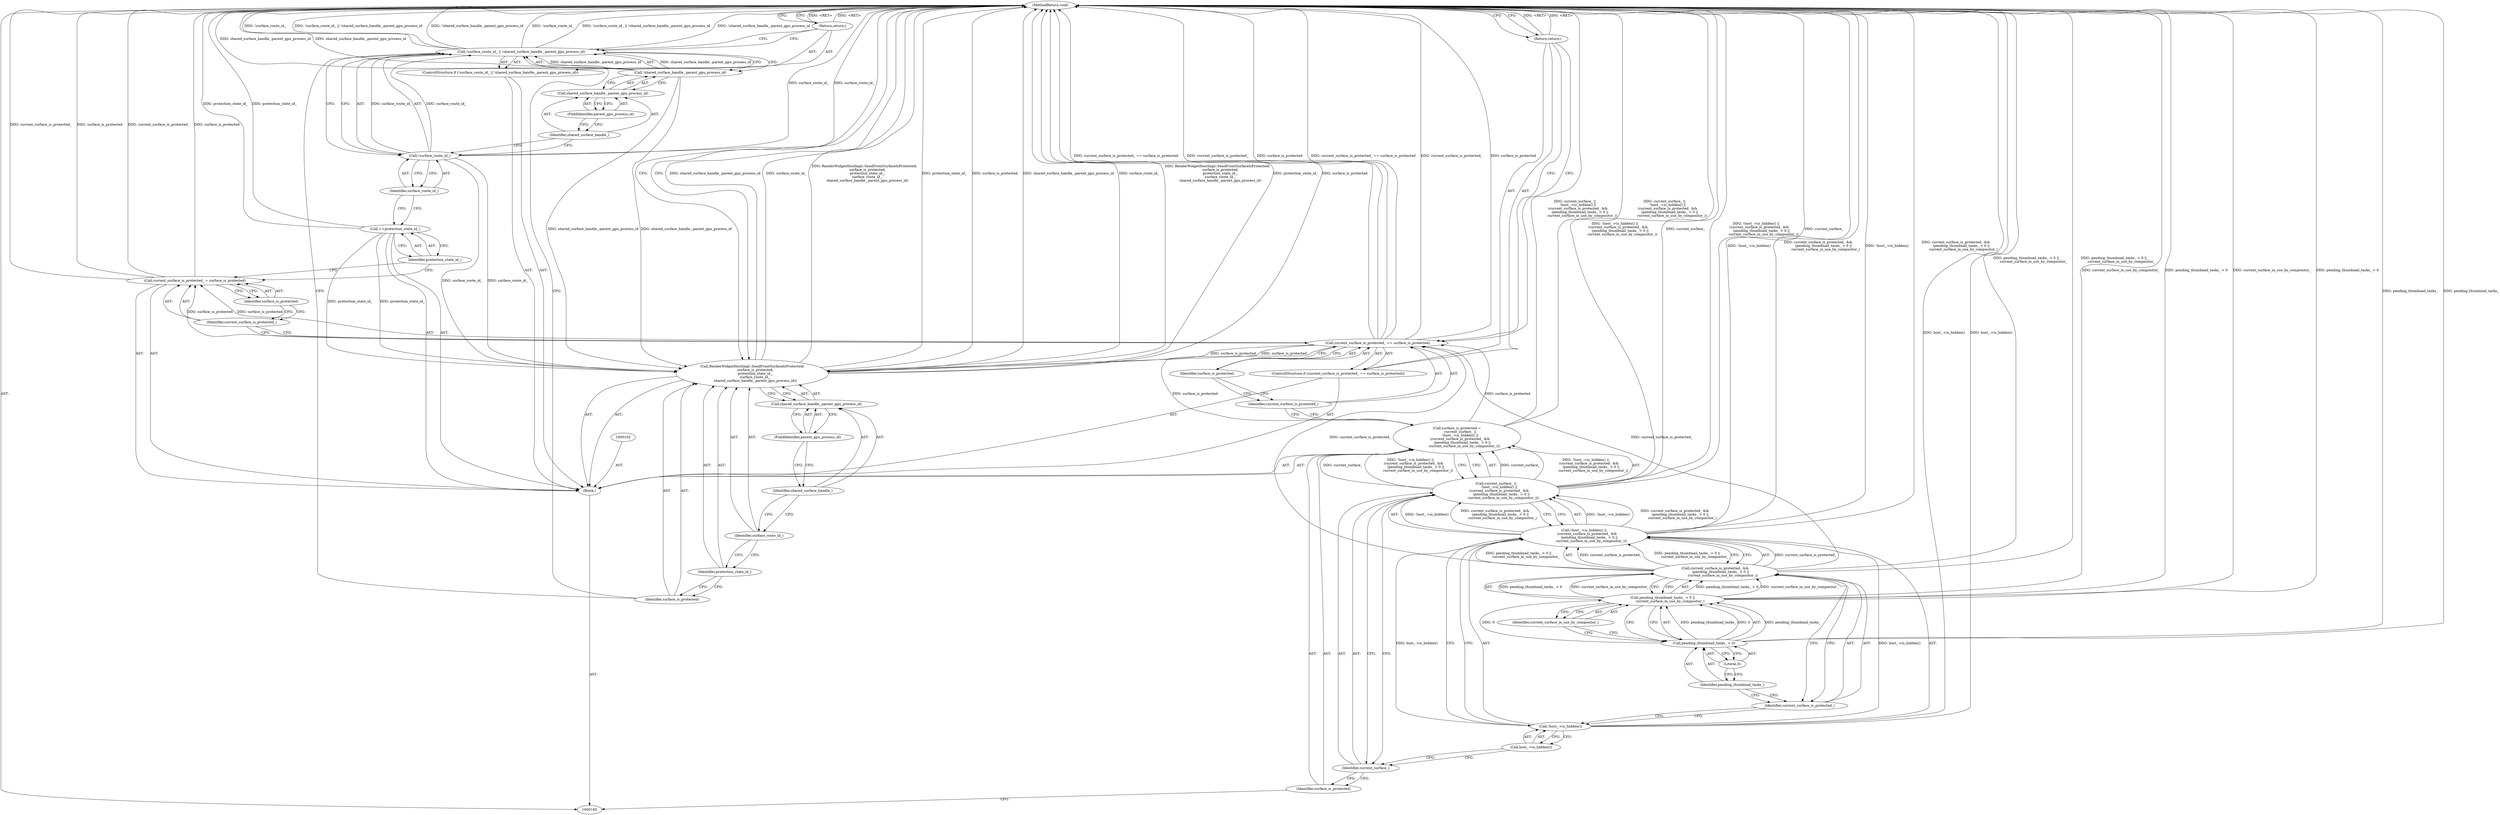 digraph "1_Chrome_18d67244984a574ba2dd8779faabc0e3e34f4b76_23" {
"1000143" [label="(MethodReturn,void)"];
"1000101" [label="(Block,)"];
"1000122" [label="(Call,current_surface_is_protected_ = surface_is_protected)"];
"1000123" [label="(Identifier,current_surface_is_protected_)"];
"1000124" [label="(Identifier,surface_is_protected)"];
"1000125" [label="(Call,++protection_state_id_)"];
"1000126" [label="(Identifier,protection_state_id_)"];
"1000127" [label="(ControlStructure,if (!surface_route_id_ || !shared_surface_handle_.parent_gpu_process_id))"];
"1000131" [label="(Call,!shared_surface_handle_.parent_gpu_process_id)"];
"1000132" [label="(Call,shared_surface_handle_.parent_gpu_process_id)"];
"1000133" [label="(Identifier,shared_surface_handle_)"];
"1000134" [label="(FieldIdentifier,parent_gpu_process_id)"];
"1000128" [label="(Call,!surface_route_id_ || !shared_surface_handle_.parent_gpu_process_id)"];
"1000129" [label="(Call,!surface_route_id_)"];
"1000130" [label="(Identifier,surface_route_id_)"];
"1000135" [label="(Return,return;)"];
"1000136" [label="(Call,RenderWidgetHostImpl::SendFrontSurfaceIsProtected(\n      surface_is_protected,\n      protection_state_id_,\n      surface_route_id_,\n      shared_surface_handle_.parent_gpu_process_id))"];
"1000137" [label="(Identifier,surface_is_protected)"];
"1000138" [label="(Identifier,protection_state_id_)"];
"1000139" [label="(Identifier,surface_route_id_)"];
"1000142" [label="(FieldIdentifier,parent_gpu_process_id)"];
"1000140" [label="(Call,shared_surface_handle_.parent_gpu_process_id)"];
"1000141" [label="(Identifier,shared_surface_handle_)"];
"1000103" [label="(Call,surface_is_protected =\n      current_surface_ ||\n      !host_->is_hidden() ||\n      (current_surface_is_protected_ &&\n          (pending_thumbnail_tasks_ > 0 ||\n              current_surface_in_use_by_compositor_)))"];
"1000104" [label="(Identifier,surface_is_protected)"];
"1000105" [label="(Call,current_surface_ ||\n      !host_->is_hidden() ||\n      (current_surface_is_protected_ &&\n          (pending_thumbnail_tasks_ > 0 ||\n              current_surface_in_use_by_compositor_)))"];
"1000106" [label="(Identifier,current_surface_)"];
"1000107" [label="(Call,!host_->is_hidden() ||\n      (current_surface_is_protected_ &&\n          (pending_thumbnail_tasks_ > 0 ||\n              current_surface_in_use_by_compositor_)))"];
"1000108" [label="(Call,!host_->is_hidden())"];
"1000109" [label="(Call,host_->is_hidden())"];
"1000110" [label="(Call,current_surface_is_protected_ &&\n          (pending_thumbnail_tasks_ > 0 ||\n              current_surface_in_use_by_compositor_))"];
"1000111" [label="(Identifier,current_surface_is_protected_)"];
"1000112" [label="(Call,pending_thumbnail_tasks_ > 0 ||\n              current_surface_in_use_by_compositor_)"];
"1000113" [label="(Call,pending_thumbnail_tasks_ > 0)"];
"1000114" [label="(Identifier,pending_thumbnail_tasks_)"];
"1000115" [label="(Literal,0)"];
"1000116" [label="(Identifier,current_surface_in_use_by_compositor_)"];
"1000117" [label="(ControlStructure,if (current_surface_is_protected_ == surface_is_protected))"];
"1000120" [label="(Identifier,surface_is_protected)"];
"1000118" [label="(Call,current_surface_is_protected_ == surface_is_protected)"];
"1000119" [label="(Identifier,current_surface_is_protected_)"];
"1000121" [label="(Return,return;)"];
"1000143" -> "1000100"  [label="AST: "];
"1000143" -> "1000121"  [label="CFG: "];
"1000143" -> "1000135"  [label="CFG: "];
"1000143" -> "1000136"  [label="CFG: "];
"1000135" -> "1000143"  [label="DDG: <RET>"];
"1000121" -> "1000143"  [label="DDG: <RET>"];
"1000107" -> "1000143"  [label="DDG: !host_->is_hidden()"];
"1000107" -> "1000143"  [label="DDG: current_surface_is_protected_ &&\n          (pending_thumbnail_tasks_ > 0 ||\n              current_surface_in_use_by_compositor_)"];
"1000105" -> "1000143"  [label="DDG: !host_->is_hidden() ||\n      (current_surface_is_protected_ &&\n          (pending_thumbnail_tasks_ > 0 ||\n              current_surface_in_use_by_compositor_))"];
"1000105" -> "1000143"  [label="DDG: current_surface_"];
"1000103" -> "1000143"  [label="DDG: current_surface_ ||\n      !host_->is_hidden() ||\n      (current_surface_is_protected_ &&\n          (pending_thumbnail_tasks_ > 0 ||\n              current_surface_in_use_by_compositor_))"];
"1000113" -> "1000143"  [label="DDG: pending_thumbnail_tasks_"];
"1000136" -> "1000143"  [label="DDG: shared_surface_handle_.parent_gpu_process_id"];
"1000136" -> "1000143"  [label="DDG: surface_route_id_"];
"1000136" -> "1000143"  [label="DDG: RenderWidgetHostImpl::SendFrontSurfaceIsProtected(\n      surface_is_protected,\n      protection_state_id_,\n      surface_route_id_,\n      shared_surface_handle_.parent_gpu_process_id)"];
"1000136" -> "1000143"  [label="DDG: protection_state_id_"];
"1000136" -> "1000143"  [label="DDG: surface_is_protected"];
"1000118" -> "1000143"  [label="DDG: current_surface_is_protected_ == surface_is_protected"];
"1000118" -> "1000143"  [label="DDG: current_surface_is_protected_"];
"1000118" -> "1000143"  [label="DDG: surface_is_protected"];
"1000110" -> "1000143"  [label="DDG: pending_thumbnail_tasks_ > 0 ||\n              current_surface_in_use_by_compositor_"];
"1000112" -> "1000143"  [label="DDG: current_surface_in_use_by_compositor_"];
"1000112" -> "1000143"  [label="DDG: pending_thumbnail_tasks_ > 0"];
"1000129" -> "1000143"  [label="DDG: surface_route_id_"];
"1000125" -> "1000143"  [label="DDG: protection_state_id_"];
"1000122" -> "1000143"  [label="DDG: current_surface_is_protected_"];
"1000122" -> "1000143"  [label="DDG: surface_is_protected"];
"1000131" -> "1000143"  [label="DDG: shared_surface_handle_.parent_gpu_process_id"];
"1000128" -> "1000143"  [label="DDG: !surface_route_id_"];
"1000128" -> "1000143"  [label="DDG: !surface_route_id_ || !shared_surface_handle_.parent_gpu_process_id"];
"1000128" -> "1000143"  [label="DDG: !shared_surface_handle_.parent_gpu_process_id"];
"1000108" -> "1000143"  [label="DDG: host_->is_hidden()"];
"1000101" -> "1000100"  [label="AST: "];
"1000102" -> "1000101"  [label="AST: "];
"1000103" -> "1000101"  [label="AST: "];
"1000117" -> "1000101"  [label="AST: "];
"1000122" -> "1000101"  [label="AST: "];
"1000125" -> "1000101"  [label="AST: "];
"1000127" -> "1000101"  [label="AST: "];
"1000136" -> "1000101"  [label="AST: "];
"1000122" -> "1000101"  [label="AST: "];
"1000122" -> "1000124"  [label="CFG: "];
"1000123" -> "1000122"  [label="AST: "];
"1000124" -> "1000122"  [label="AST: "];
"1000126" -> "1000122"  [label="CFG: "];
"1000122" -> "1000143"  [label="DDG: current_surface_is_protected_"];
"1000122" -> "1000143"  [label="DDG: surface_is_protected"];
"1000118" -> "1000122"  [label="DDG: surface_is_protected"];
"1000123" -> "1000122"  [label="AST: "];
"1000123" -> "1000118"  [label="CFG: "];
"1000124" -> "1000123"  [label="CFG: "];
"1000124" -> "1000122"  [label="AST: "];
"1000124" -> "1000123"  [label="CFG: "];
"1000122" -> "1000124"  [label="CFG: "];
"1000125" -> "1000101"  [label="AST: "];
"1000125" -> "1000126"  [label="CFG: "];
"1000126" -> "1000125"  [label="AST: "];
"1000130" -> "1000125"  [label="CFG: "];
"1000125" -> "1000143"  [label="DDG: protection_state_id_"];
"1000125" -> "1000136"  [label="DDG: protection_state_id_"];
"1000126" -> "1000125"  [label="AST: "];
"1000126" -> "1000122"  [label="CFG: "];
"1000125" -> "1000126"  [label="CFG: "];
"1000127" -> "1000101"  [label="AST: "];
"1000128" -> "1000127"  [label="AST: "];
"1000135" -> "1000127"  [label="AST: "];
"1000131" -> "1000128"  [label="AST: "];
"1000131" -> "1000132"  [label="CFG: "];
"1000132" -> "1000131"  [label="AST: "];
"1000128" -> "1000131"  [label="CFG: "];
"1000131" -> "1000143"  [label="DDG: shared_surface_handle_.parent_gpu_process_id"];
"1000131" -> "1000128"  [label="DDG: shared_surface_handle_.parent_gpu_process_id"];
"1000131" -> "1000136"  [label="DDG: shared_surface_handle_.parent_gpu_process_id"];
"1000132" -> "1000131"  [label="AST: "];
"1000132" -> "1000134"  [label="CFG: "];
"1000133" -> "1000132"  [label="AST: "];
"1000134" -> "1000132"  [label="AST: "];
"1000131" -> "1000132"  [label="CFG: "];
"1000133" -> "1000132"  [label="AST: "];
"1000133" -> "1000129"  [label="CFG: "];
"1000134" -> "1000133"  [label="CFG: "];
"1000134" -> "1000132"  [label="AST: "];
"1000134" -> "1000133"  [label="CFG: "];
"1000132" -> "1000134"  [label="CFG: "];
"1000128" -> "1000127"  [label="AST: "];
"1000128" -> "1000129"  [label="CFG: "];
"1000128" -> "1000131"  [label="CFG: "];
"1000129" -> "1000128"  [label="AST: "];
"1000131" -> "1000128"  [label="AST: "];
"1000135" -> "1000128"  [label="CFG: "];
"1000137" -> "1000128"  [label="CFG: "];
"1000128" -> "1000143"  [label="DDG: !surface_route_id_"];
"1000128" -> "1000143"  [label="DDG: !surface_route_id_ || !shared_surface_handle_.parent_gpu_process_id"];
"1000128" -> "1000143"  [label="DDG: !shared_surface_handle_.parent_gpu_process_id"];
"1000129" -> "1000128"  [label="DDG: surface_route_id_"];
"1000131" -> "1000128"  [label="DDG: shared_surface_handle_.parent_gpu_process_id"];
"1000129" -> "1000128"  [label="AST: "];
"1000129" -> "1000130"  [label="CFG: "];
"1000130" -> "1000129"  [label="AST: "];
"1000133" -> "1000129"  [label="CFG: "];
"1000128" -> "1000129"  [label="CFG: "];
"1000129" -> "1000143"  [label="DDG: surface_route_id_"];
"1000129" -> "1000128"  [label="DDG: surface_route_id_"];
"1000129" -> "1000136"  [label="DDG: surface_route_id_"];
"1000130" -> "1000129"  [label="AST: "];
"1000130" -> "1000125"  [label="CFG: "];
"1000129" -> "1000130"  [label="CFG: "];
"1000135" -> "1000127"  [label="AST: "];
"1000135" -> "1000128"  [label="CFG: "];
"1000143" -> "1000135"  [label="CFG: "];
"1000135" -> "1000143"  [label="DDG: <RET>"];
"1000136" -> "1000101"  [label="AST: "];
"1000136" -> "1000140"  [label="CFG: "];
"1000137" -> "1000136"  [label="AST: "];
"1000138" -> "1000136"  [label="AST: "];
"1000139" -> "1000136"  [label="AST: "];
"1000140" -> "1000136"  [label="AST: "];
"1000143" -> "1000136"  [label="CFG: "];
"1000136" -> "1000143"  [label="DDG: shared_surface_handle_.parent_gpu_process_id"];
"1000136" -> "1000143"  [label="DDG: surface_route_id_"];
"1000136" -> "1000143"  [label="DDG: RenderWidgetHostImpl::SendFrontSurfaceIsProtected(\n      surface_is_protected,\n      protection_state_id_,\n      surface_route_id_,\n      shared_surface_handle_.parent_gpu_process_id)"];
"1000136" -> "1000143"  [label="DDG: protection_state_id_"];
"1000136" -> "1000143"  [label="DDG: surface_is_protected"];
"1000118" -> "1000136"  [label="DDG: surface_is_protected"];
"1000125" -> "1000136"  [label="DDG: protection_state_id_"];
"1000129" -> "1000136"  [label="DDG: surface_route_id_"];
"1000131" -> "1000136"  [label="DDG: shared_surface_handle_.parent_gpu_process_id"];
"1000137" -> "1000136"  [label="AST: "];
"1000137" -> "1000128"  [label="CFG: "];
"1000138" -> "1000137"  [label="CFG: "];
"1000138" -> "1000136"  [label="AST: "];
"1000138" -> "1000137"  [label="CFG: "];
"1000139" -> "1000138"  [label="CFG: "];
"1000139" -> "1000136"  [label="AST: "];
"1000139" -> "1000138"  [label="CFG: "];
"1000141" -> "1000139"  [label="CFG: "];
"1000142" -> "1000140"  [label="AST: "];
"1000142" -> "1000141"  [label="CFG: "];
"1000140" -> "1000142"  [label="CFG: "];
"1000140" -> "1000136"  [label="AST: "];
"1000140" -> "1000142"  [label="CFG: "];
"1000141" -> "1000140"  [label="AST: "];
"1000142" -> "1000140"  [label="AST: "];
"1000136" -> "1000140"  [label="CFG: "];
"1000141" -> "1000140"  [label="AST: "];
"1000141" -> "1000139"  [label="CFG: "];
"1000142" -> "1000141"  [label="CFG: "];
"1000103" -> "1000101"  [label="AST: "];
"1000103" -> "1000105"  [label="CFG: "];
"1000104" -> "1000103"  [label="AST: "];
"1000105" -> "1000103"  [label="AST: "];
"1000119" -> "1000103"  [label="CFG: "];
"1000103" -> "1000143"  [label="DDG: current_surface_ ||\n      !host_->is_hidden() ||\n      (current_surface_is_protected_ &&\n          (pending_thumbnail_tasks_ > 0 ||\n              current_surface_in_use_by_compositor_))"];
"1000105" -> "1000103"  [label="DDG: current_surface_"];
"1000105" -> "1000103"  [label="DDG: !host_->is_hidden() ||\n      (current_surface_is_protected_ &&\n          (pending_thumbnail_tasks_ > 0 ||\n              current_surface_in_use_by_compositor_))"];
"1000103" -> "1000118"  [label="DDG: surface_is_protected"];
"1000104" -> "1000103"  [label="AST: "];
"1000104" -> "1000100"  [label="CFG: "];
"1000106" -> "1000104"  [label="CFG: "];
"1000105" -> "1000103"  [label="AST: "];
"1000105" -> "1000106"  [label="CFG: "];
"1000105" -> "1000107"  [label="CFG: "];
"1000106" -> "1000105"  [label="AST: "];
"1000107" -> "1000105"  [label="AST: "];
"1000103" -> "1000105"  [label="CFG: "];
"1000105" -> "1000143"  [label="DDG: !host_->is_hidden() ||\n      (current_surface_is_protected_ &&\n          (pending_thumbnail_tasks_ > 0 ||\n              current_surface_in_use_by_compositor_))"];
"1000105" -> "1000143"  [label="DDG: current_surface_"];
"1000105" -> "1000103"  [label="DDG: current_surface_"];
"1000105" -> "1000103"  [label="DDG: !host_->is_hidden() ||\n      (current_surface_is_protected_ &&\n          (pending_thumbnail_tasks_ > 0 ||\n              current_surface_in_use_by_compositor_))"];
"1000107" -> "1000105"  [label="DDG: !host_->is_hidden()"];
"1000107" -> "1000105"  [label="DDG: current_surface_is_protected_ &&\n          (pending_thumbnail_tasks_ > 0 ||\n              current_surface_in_use_by_compositor_)"];
"1000106" -> "1000105"  [label="AST: "];
"1000106" -> "1000104"  [label="CFG: "];
"1000109" -> "1000106"  [label="CFG: "];
"1000105" -> "1000106"  [label="CFG: "];
"1000107" -> "1000105"  [label="AST: "];
"1000107" -> "1000108"  [label="CFG: "];
"1000107" -> "1000110"  [label="CFG: "];
"1000108" -> "1000107"  [label="AST: "];
"1000110" -> "1000107"  [label="AST: "];
"1000105" -> "1000107"  [label="CFG: "];
"1000107" -> "1000143"  [label="DDG: !host_->is_hidden()"];
"1000107" -> "1000143"  [label="DDG: current_surface_is_protected_ &&\n          (pending_thumbnail_tasks_ > 0 ||\n              current_surface_in_use_by_compositor_)"];
"1000107" -> "1000105"  [label="DDG: !host_->is_hidden()"];
"1000107" -> "1000105"  [label="DDG: current_surface_is_protected_ &&\n          (pending_thumbnail_tasks_ > 0 ||\n              current_surface_in_use_by_compositor_)"];
"1000108" -> "1000107"  [label="DDG: host_->is_hidden()"];
"1000110" -> "1000107"  [label="DDG: current_surface_is_protected_"];
"1000110" -> "1000107"  [label="DDG: pending_thumbnail_tasks_ > 0 ||\n              current_surface_in_use_by_compositor_"];
"1000108" -> "1000107"  [label="AST: "];
"1000108" -> "1000109"  [label="CFG: "];
"1000109" -> "1000108"  [label="AST: "];
"1000111" -> "1000108"  [label="CFG: "];
"1000107" -> "1000108"  [label="CFG: "];
"1000108" -> "1000143"  [label="DDG: host_->is_hidden()"];
"1000108" -> "1000107"  [label="DDG: host_->is_hidden()"];
"1000109" -> "1000108"  [label="AST: "];
"1000109" -> "1000106"  [label="CFG: "];
"1000108" -> "1000109"  [label="CFG: "];
"1000110" -> "1000107"  [label="AST: "];
"1000110" -> "1000111"  [label="CFG: "];
"1000110" -> "1000112"  [label="CFG: "];
"1000111" -> "1000110"  [label="AST: "];
"1000112" -> "1000110"  [label="AST: "];
"1000107" -> "1000110"  [label="CFG: "];
"1000110" -> "1000143"  [label="DDG: pending_thumbnail_tasks_ > 0 ||\n              current_surface_in_use_by_compositor_"];
"1000110" -> "1000107"  [label="DDG: current_surface_is_protected_"];
"1000110" -> "1000107"  [label="DDG: pending_thumbnail_tasks_ > 0 ||\n              current_surface_in_use_by_compositor_"];
"1000112" -> "1000110"  [label="DDG: pending_thumbnail_tasks_ > 0"];
"1000112" -> "1000110"  [label="DDG: current_surface_in_use_by_compositor_"];
"1000110" -> "1000118"  [label="DDG: current_surface_is_protected_"];
"1000111" -> "1000110"  [label="AST: "];
"1000111" -> "1000108"  [label="CFG: "];
"1000114" -> "1000111"  [label="CFG: "];
"1000110" -> "1000111"  [label="CFG: "];
"1000112" -> "1000110"  [label="AST: "];
"1000112" -> "1000113"  [label="CFG: "];
"1000112" -> "1000116"  [label="CFG: "];
"1000113" -> "1000112"  [label="AST: "];
"1000116" -> "1000112"  [label="AST: "];
"1000110" -> "1000112"  [label="CFG: "];
"1000112" -> "1000143"  [label="DDG: current_surface_in_use_by_compositor_"];
"1000112" -> "1000143"  [label="DDG: pending_thumbnail_tasks_ > 0"];
"1000112" -> "1000110"  [label="DDG: pending_thumbnail_tasks_ > 0"];
"1000112" -> "1000110"  [label="DDG: current_surface_in_use_by_compositor_"];
"1000113" -> "1000112"  [label="DDG: pending_thumbnail_tasks_"];
"1000113" -> "1000112"  [label="DDG: 0"];
"1000113" -> "1000112"  [label="AST: "];
"1000113" -> "1000115"  [label="CFG: "];
"1000114" -> "1000113"  [label="AST: "];
"1000115" -> "1000113"  [label="AST: "];
"1000116" -> "1000113"  [label="CFG: "];
"1000112" -> "1000113"  [label="CFG: "];
"1000113" -> "1000143"  [label="DDG: pending_thumbnail_tasks_"];
"1000113" -> "1000112"  [label="DDG: pending_thumbnail_tasks_"];
"1000113" -> "1000112"  [label="DDG: 0"];
"1000114" -> "1000113"  [label="AST: "];
"1000114" -> "1000111"  [label="CFG: "];
"1000115" -> "1000114"  [label="CFG: "];
"1000115" -> "1000113"  [label="AST: "];
"1000115" -> "1000114"  [label="CFG: "];
"1000113" -> "1000115"  [label="CFG: "];
"1000116" -> "1000112"  [label="AST: "];
"1000116" -> "1000113"  [label="CFG: "];
"1000112" -> "1000116"  [label="CFG: "];
"1000117" -> "1000101"  [label="AST: "];
"1000118" -> "1000117"  [label="AST: "];
"1000121" -> "1000117"  [label="AST: "];
"1000120" -> "1000118"  [label="AST: "];
"1000120" -> "1000119"  [label="CFG: "];
"1000118" -> "1000120"  [label="CFG: "];
"1000118" -> "1000117"  [label="AST: "];
"1000118" -> "1000120"  [label="CFG: "];
"1000119" -> "1000118"  [label="AST: "];
"1000120" -> "1000118"  [label="AST: "];
"1000121" -> "1000118"  [label="CFG: "];
"1000123" -> "1000118"  [label="CFG: "];
"1000118" -> "1000143"  [label="DDG: current_surface_is_protected_ == surface_is_protected"];
"1000118" -> "1000143"  [label="DDG: current_surface_is_protected_"];
"1000118" -> "1000143"  [label="DDG: surface_is_protected"];
"1000110" -> "1000118"  [label="DDG: current_surface_is_protected_"];
"1000103" -> "1000118"  [label="DDG: surface_is_protected"];
"1000118" -> "1000122"  [label="DDG: surface_is_protected"];
"1000118" -> "1000136"  [label="DDG: surface_is_protected"];
"1000119" -> "1000118"  [label="AST: "];
"1000119" -> "1000103"  [label="CFG: "];
"1000120" -> "1000119"  [label="CFG: "];
"1000121" -> "1000117"  [label="AST: "];
"1000121" -> "1000118"  [label="CFG: "];
"1000143" -> "1000121"  [label="CFG: "];
"1000121" -> "1000143"  [label="DDG: <RET>"];
}
